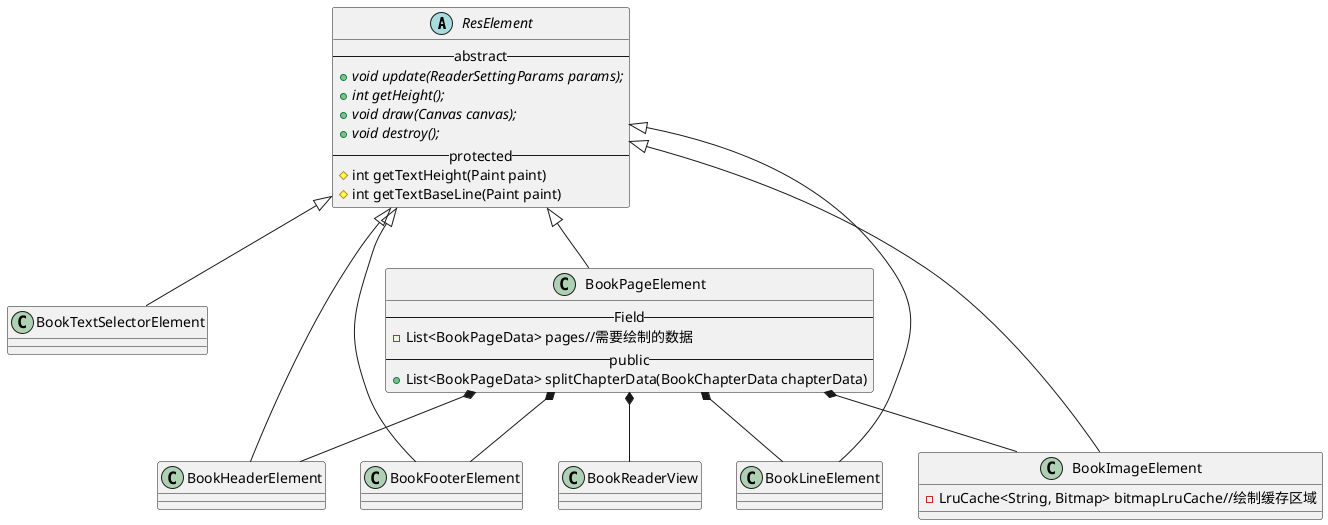 @startuml
abstract class ResElement{
  -- abstract --
  + {abstract} void update(ReaderSettingParams params);
  + {abstract} int getHeight();
  + {abstract} void draw(Canvas canvas);
  + {abstract} void destroy();
  -- protected --
  # int getTextHeight(Paint paint)
  # int getTextBaseLine(Paint paint)
}

class BookTextSelectorElement

class BookPageElement{
  -- Field --
  - List<BookPageData> pages//需要绘制的数据
  -- public --
  + List<BookPageData> splitChapterData(BookChapterData chapterData)
}
class BookHeaderElement
class BookFooterElement
class BookLineElement
class BookImageElement{
  - LruCache<String, Bitmap> bitmapLruCache//绘制缓存区域
}

ResElement <|-- BookPageElement
ResElement <|-- BookHeaderElement
ResElement <|-- BookFooterElement
ResElement <|-- BookLineElement
ResElement <|-- BookImageElement
ResElement <|-- BookTextSelectorElement

BookPageElement *-- BookHeaderElement
BookPageElement *-- BookFooterElement
BookPageElement *-- BookLineElement
BookPageElement *-- BookReaderView
BookPageElement *-- BookImageElement

@enduml